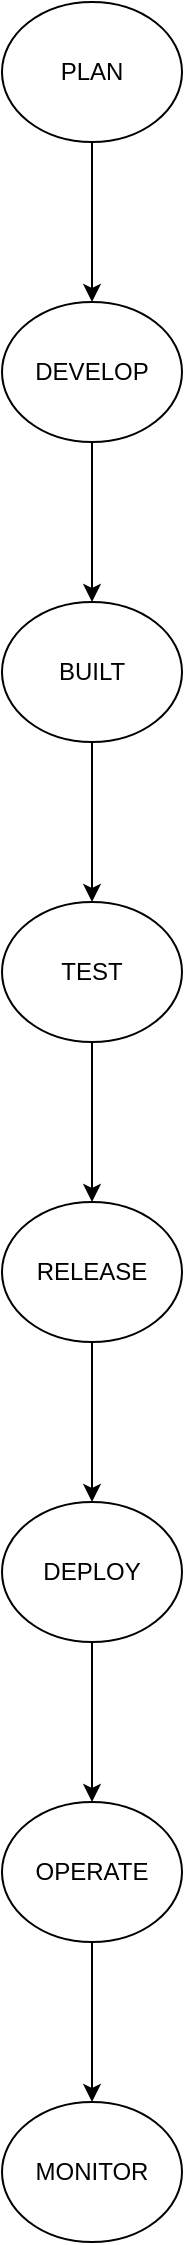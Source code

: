 <mxfile version="28.2.3">
  <diagram name="Page-1" id="IUPtRBbK3axBLhvmhcN7">
    <mxGraphModel dx="1042" dy="562" grid="1" gridSize="10" guides="1" tooltips="1" connect="1" arrows="1" fold="1" page="1" pageScale="1" pageWidth="850" pageHeight="1100" math="0" shadow="0">
      <root>
        <mxCell id="0" />
        <mxCell id="1" parent="0" />
        <mxCell id="xvgzVRmWBfv8fwrMEcza-12" value="" style="edgeStyle=orthogonalEdgeStyle;rounded=0;orthogonalLoop=1;jettySize=auto;html=1;" edge="1" parent="1" source="xvgzVRmWBfv8fwrMEcza-5" target="xvgzVRmWBfv8fwrMEcza-11">
          <mxGeometry relative="1" as="geometry" />
        </mxCell>
        <mxCell id="xvgzVRmWBfv8fwrMEcza-5" value="PLAN" style="ellipse;whiteSpace=wrap;html=1;" vertex="1" parent="1">
          <mxGeometry x="350" y="230" width="90" height="70" as="geometry" />
        </mxCell>
        <mxCell id="xvgzVRmWBfv8fwrMEcza-14" value="" style="edgeStyle=orthogonalEdgeStyle;rounded=0;orthogonalLoop=1;jettySize=auto;html=1;" edge="1" parent="1" source="xvgzVRmWBfv8fwrMEcza-11" target="xvgzVRmWBfv8fwrMEcza-13">
          <mxGeometry relative="1" as="geometry" />
        </mxCell>
        <mxCell id="xvgzVRmWBfv8fwrMEcza-11" value="DEVELOP" style="ellipse;whiteSpace=wrap;html=1;" vertex="1" parent="1">
          <mxGeometry x="350" y="380" width="90" height="70" as="geometry" />
        </mxCell>
        <mxCell id="xvgzVRmWBfv8fwrMEcza-16" value="" style="edgeStyle=orthogonalEdgeStyle;rounded=0;orthogonalLoop=1;jettySize=auto;html=1;" edge="1" parent="1" source="xvgzVRmWBfv8fwrMEcza-13" target="xvgzVRmWBfv8fwrMEcza-15">
          <mxGeometry relative="1" as="geometry" />
        </mxCell>
        <mxCell id="xvgzVRmWBfv8fwrMEcza-13" value="BUILT" style="ellipse;whiteSpace=wrap;html=1;" vertex="1" parent="1">
          <mxGeometry x="350" y="530" width="90" height="70" as="geometry" />
        </mxCell>
        <mxCell id="xvgzVRmWBfv8fwrMEcza-18" value="" style="edgeStyle=orthogonalEdgeStyle;rounded=0;orthogonalLoop=1;jettySize=auto;html=1;" edge="1" parent="1" source="xvgzVRmWBfv8fwrMEcza-15" target="xvgzVRmWBfv8fwrMEcza-17">
          <mxGeometry relative="1" as="geometry" />
        </mxCell>
        <mxCell id="xvgzVRmWBfv8fwrMEcza-15" value="TEST" style="ellipse;whiteSpace=wrap;html=1;" vertex="1" parent="1">
          <mxGeometry x="350" y="680" width="90" height="70" as="geometry" />
        </mxCell>
        <mxCell id="xvgzVRmWBfv8fwrMEcza-20" value="" style="edgeStyle=orthogonalEdgeStyle;rounded=0;orthogonalLoop=1;jettySize=auto;html=1;" edge="1" parent="1" source="xvgzVRmWBfv8fwrMEcza-17" target="xvgzVRmWBfv8fwrMEcza-19">
          <mxGeometry relative="1" as="geometry" />
        </mxCell>
        <mxCell id="xvgzVRmWBfv8fwrMEcza-17" value="RELEASE" style="ellipse;whiteSpace=wrap;html=1;" vertex="1" parent="1">
          <mxGeometry x="350" y="830" width="90" height="70" as="geometry" />
        </mxCell>
        <mxCell id="xvgzVRmWBfv8fwrMEcza-22" value="" style="edgeStyle=orthogonalEdgeStyle;rounded=0;orthogonalLoop=1;jettySize=auto;html=1;" edge="1" parent="1" source="xvgzVRmWBfv8fwrMEcza-19" target="xvgzVRmWBfv8fwrMEcza-21">
          <mxGeometry relative="1" as="geometry" />
        </mxCell>
        <mxCell id="xvgzVRmWBfv8fwrMEcza-19" value="DEPLOY" style="ellipse;whiteSpace=wrap;html=1;" vertex="1" parent="1">
          <mxGeometry x="350" y="980" width="90" height="70" as="geometry" />
        </mxCell>
        <mxCell id="xvgzVRmWBfv8fwrMEcza-24" value="" style="edgeStyle=orthogonalEdgeStyle;rounded=0;orthogonalLoop=1;jettySize=auto;html=1;" edge="1" parent="1" source="xvgzVRmWBfv8fwrMEcza-21" target="xvgzVRmWBfv8fwrMEcza-23">
          <mxGeometry relative="1" as="geometry" />
        </mxCell>
        <mxCell id="xvgzVRmWBfv8fwrMEcza-21" value="OPERATE" style="ellipse;whiteSpace=wrap;html=1;" vertex="1" parent="1">
          <mxGeometry x="350" y="1130" width="90" height="70" as="geometry" />
        </mxCell>
        <mxCell id="xvgzVRmWBfv8fwrMEcza-23" value="MONITOR" style="ellipse;whiteSpace=wrap;html=1;" vertex="1" parent="1">
          <mxGeometry x="350" y="1280" width="90" height="70" as="geometry" />
        </mxCell>
      </root>
    </mxGraphModel>
  </diagram>
</mxfile>
